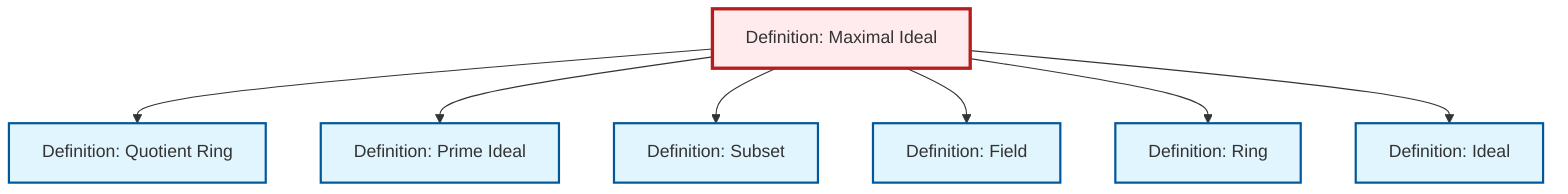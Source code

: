 graph TD
    classDef definition fill:#e1f5fe,stroke:#01579b,stroke-width:2px
    classDef theorem fill:#f3e5f5,stroke:#4a148c,stroke-width:2px
    classDef axiom fill:#fff3e0,stroke:#e65100,stroke-width:2px
    classDef example fill:#e8f5e9,stroke:#1b5e20,stroke-width:2px
    classDef current fill:#ffebee,stroke:#b71c1c,stroke-width:3px
    def-ring["Definition: Ring"]:::definition
    def-subset["Definition: Subset"]:::definition
    def-field["Definition: Field"]:::definition
    def-prime-ideal["Definition: Prime Ideal"]:::definition
    def-ideal["Definition: Ideal"]:::definition
    def-maximal-ideal["Definition: Maximal Ideal"]:::definition
    def-quotient-ring["Definition: Quotient Ring"]:::definition
    def-maximal-ideal --> def-quotient-ring
    def-maximal-ideal --> def-prime-ideal
    def-maximal-ideal --> def-subset
    def-maximal-ideal --> def-field
    def-maximal-ideal --> def-ring
    def-maximal-ideal --> def-ideal
    class def-maximal-ideal current
